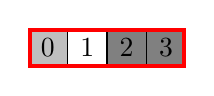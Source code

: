 \begin{tikzpicture}[every node/.style={minimum size=.5cm-\pgflinewidth, outer sep=0pt}]%
    \node[fill=lightgray] at (0.25,+0.25) { 0};
    \node[] at (0.75,+0.25) { 1};
    \node[fill=gray] at (1.25,+0.25) { 2};
    \node[fill=gray] at (1.75,+0.25) { 3};
    \draw[step=0.5cm,color=black] (0,0) grid (2,0.5);
    \draw[color=red,line width=0.5mm] (0.025,0.025) rectangle +(1.95,0.45);
\end{tikzpicture}%
